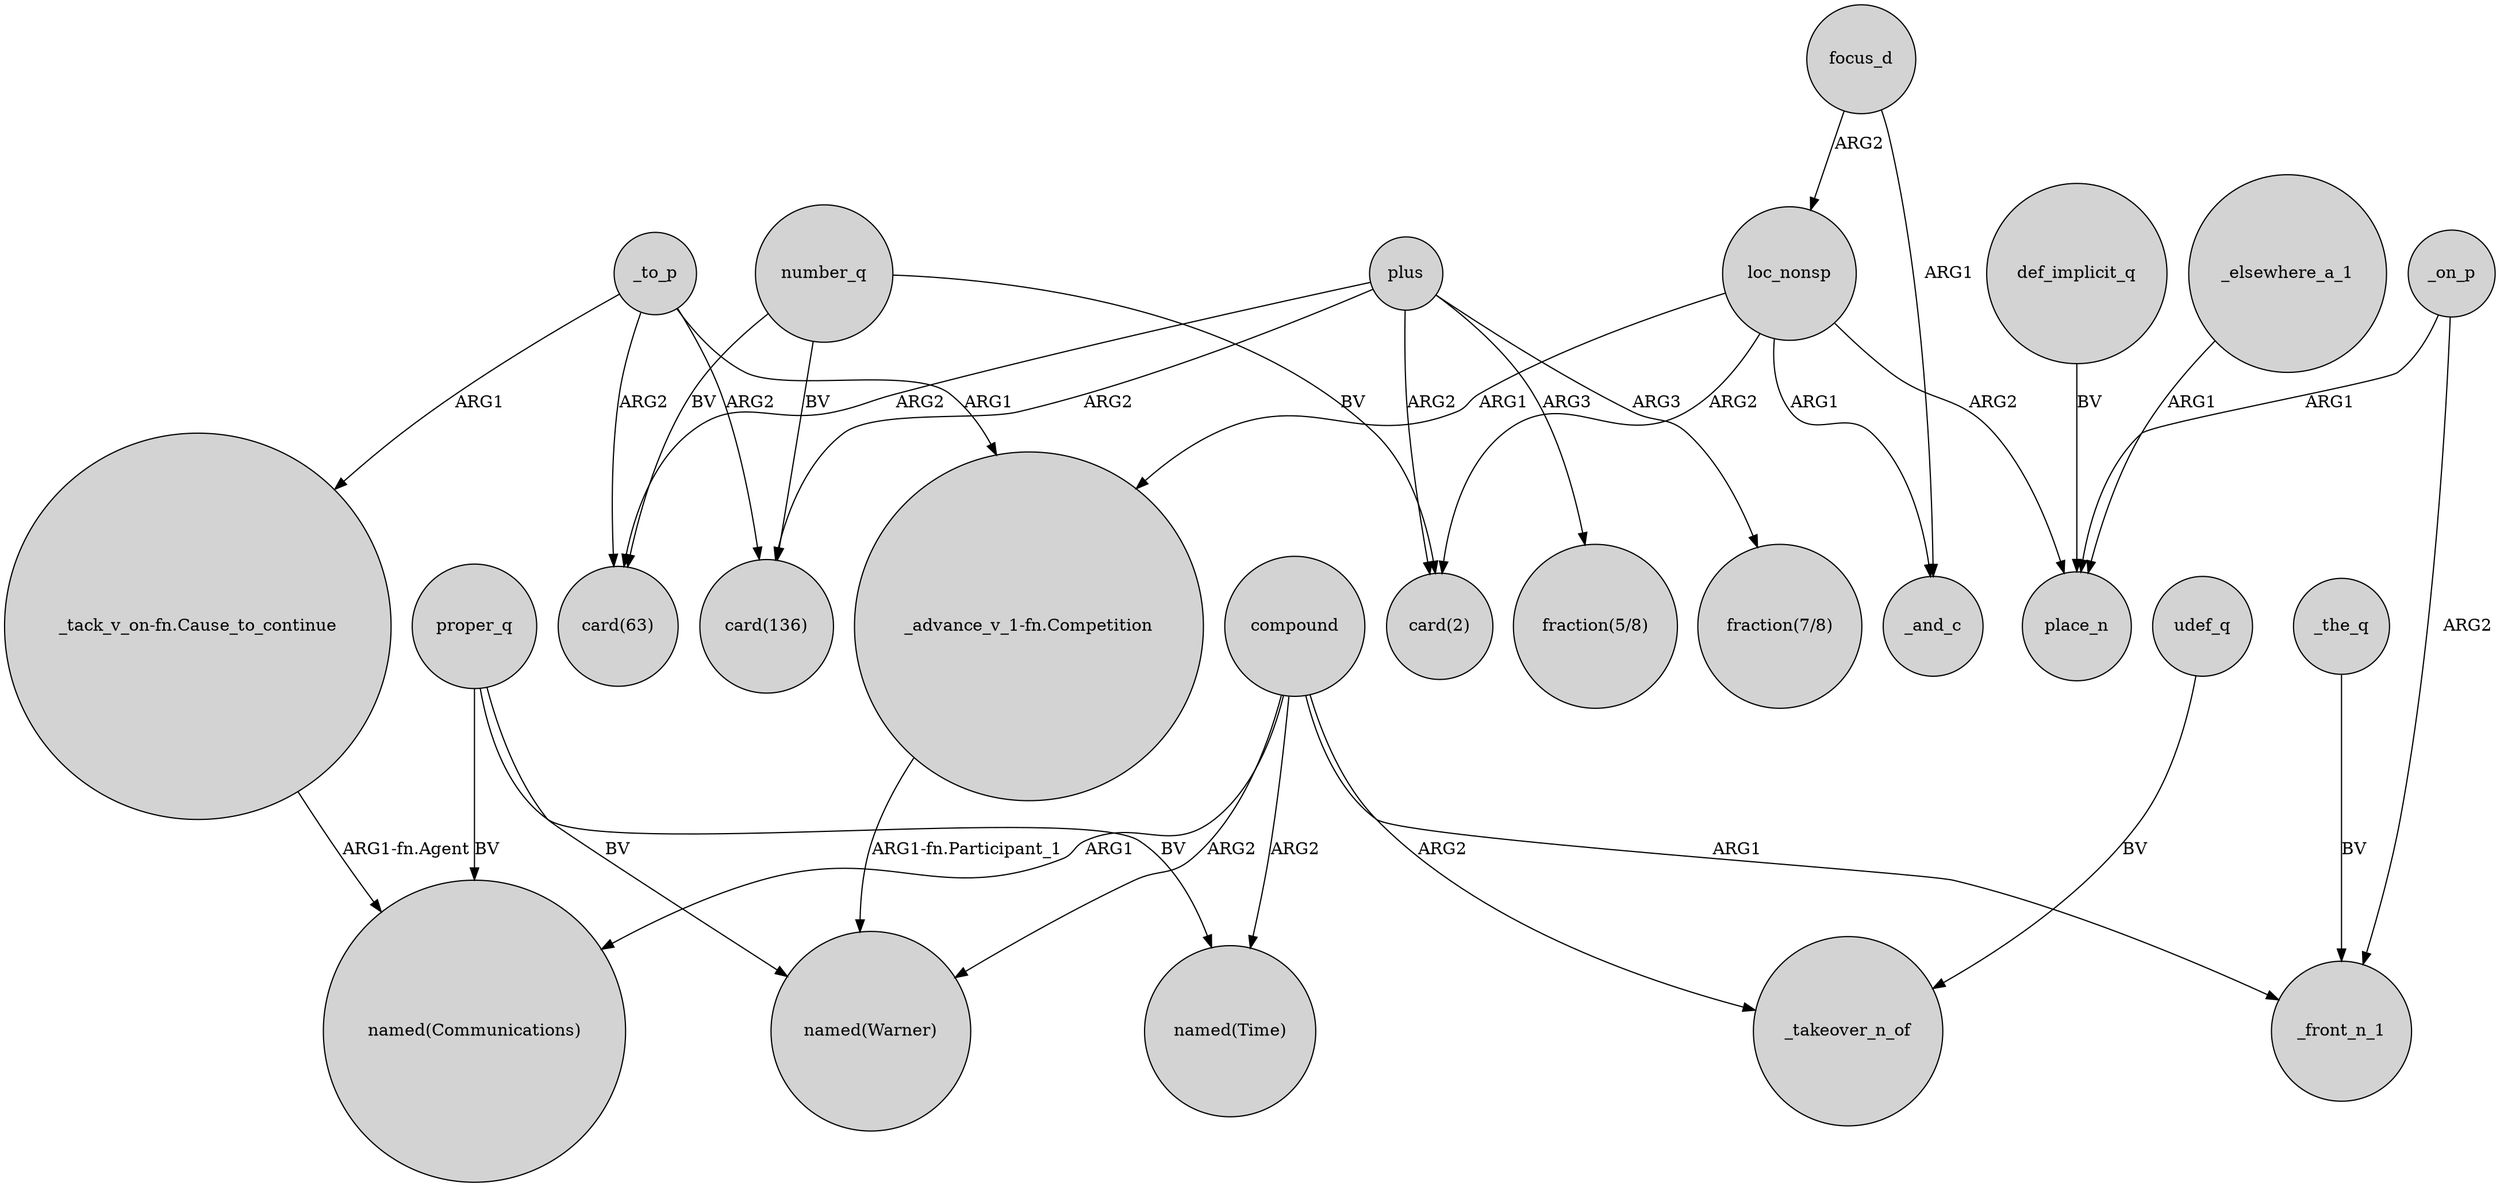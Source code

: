 digraph {
	node [shape=circle style=filled]
	_to_p -> "_tack_v_on-fn.Cause_to_continue" [label=ARG1]
	proper_q -> "named(Communications)" [label=BV]
	number_q -> "card(2)" [label=BV]
	loc_nonsp -> "card(2)" [label=ARG2]
	def_implicit_q -> place_n [label=BV]
	loc_nonsp -> _and_c [label=ARG1]
	plus -> "fraction(5/8)" [label=ARG3]
	compound -> "named(Time)" [label=ARG2]
	compound -> "named(Communications)" [label=ARG1]
	plus -> "card(63)" [label=ARG2]
	_elsewhere_a_1 -> place_n [label=ARG1]
	proper_q -> "named(Time)" [label=BV]
	"_advance_v_1-fn.Competition" -> "named(Warner)" [label="ARG1-fn.Participant_1"]
	focus_d -> loc_nonsp [label=ARG2]
	compound -> _front_n_1 [label=ARG1]
	_on_p -> _front_n_1 [label=ARG2]
	udef_q -> _takeover_n_of [label=BV]
	"_tack_v_on-fn.Cause_to_continue" -> "named(Communications)" [label="ARG1-fn.Agent"]
	plus -> "fraction(7/8)" [label=ARG3]
	_on_p -> place_n [label=ARG1]
	compound -> "named(Warner)" [label=ARG2]
	_to_p -> "card(136)" [label=ARG2]
	number_q -> "card(136)" [label=BV]
	focus_d -> _and_c [label=ARG1]
	_to_p -> "_advance_v_1-fn.Competition" [label=ARG1]
	proper_q -> "named(Warner)" [label=BV]
	plus -> "card(136)" [label=ARG2]
	loc_nonsp -> place_n [label=ARG2]
	plus -> "card(2)" [label=ARG2]
	loc_nonsp -> "_advance_v_1-fn.Competition" [label=ARG1]
	compound -> _takeover_n_of [label=ARG2]
	_the_q -> _front_n_1 [label=BV]
	number_q -> "card(63)" [label=BV]
	_to_p -> "card(63)" [label=ARG2]
}
